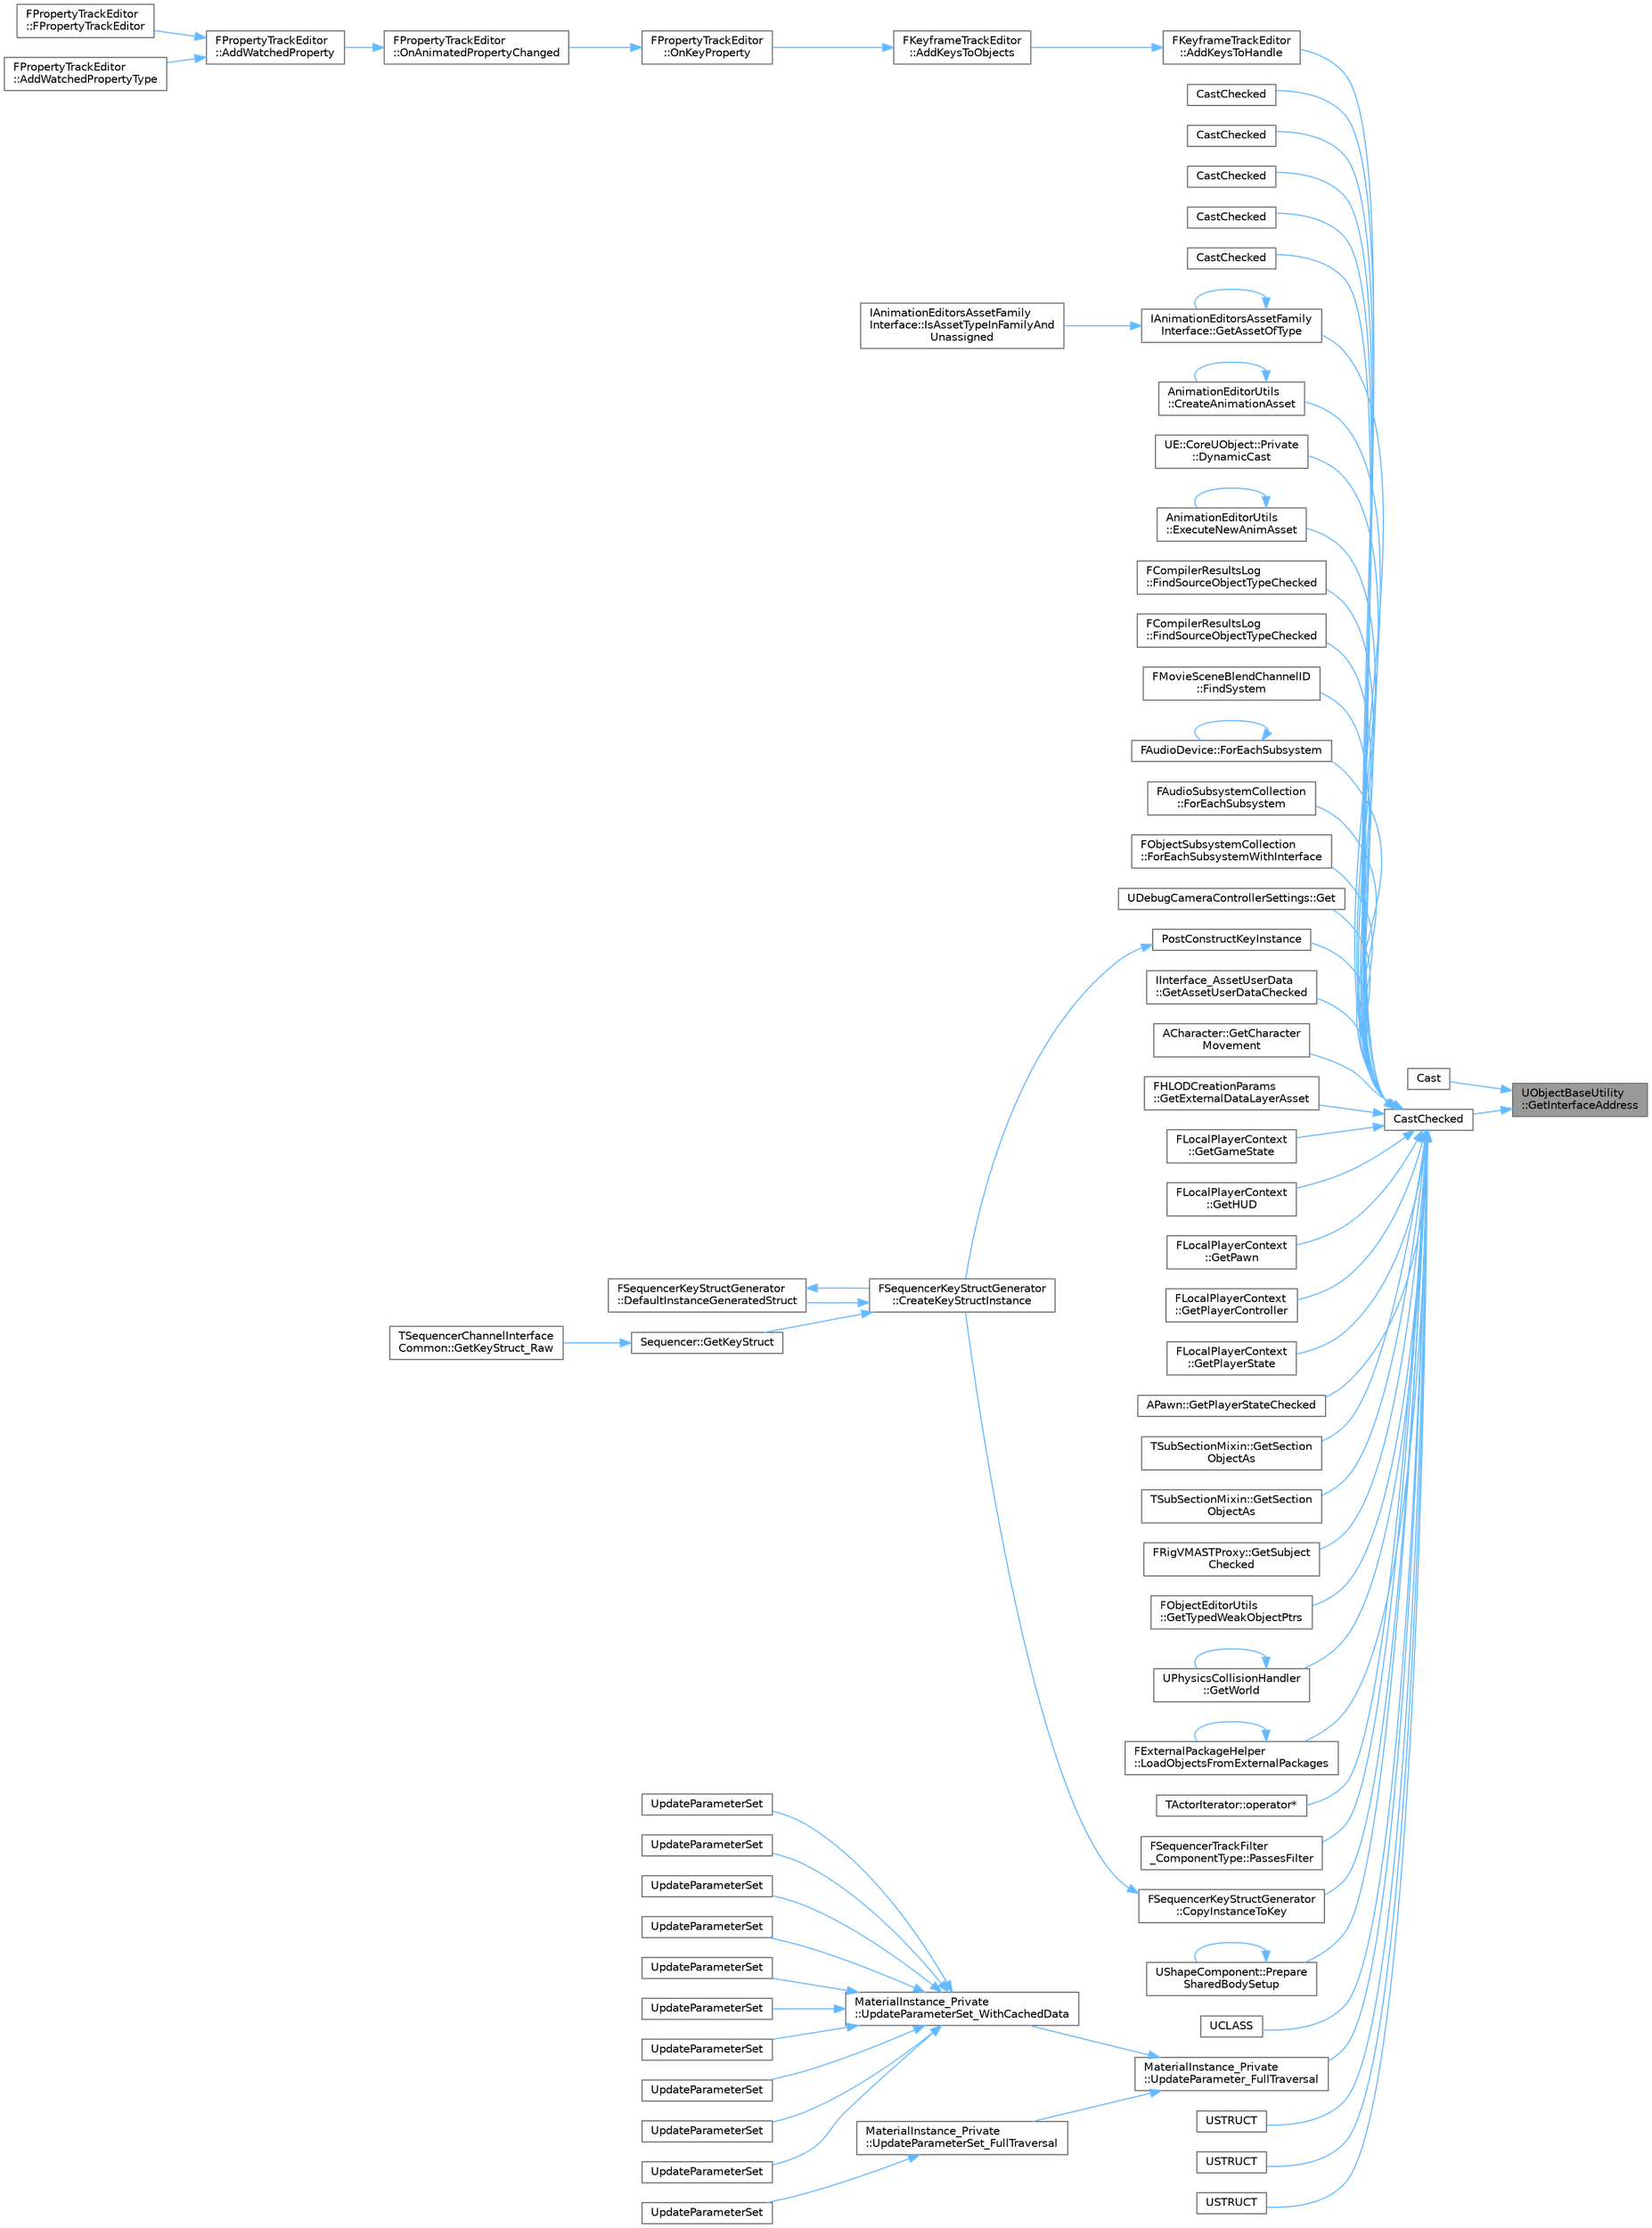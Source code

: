 digraph "UObjectBaseUtility::GetInterfaceAddress"
{
 // INTERACTIVE_SVG=YES
 // LATEX_PDF_SIZE
  bgcolor="transparent";
  edge [fontname=Helvetica,fontsize=10,labelfontname=Helvetica,labelfontsize=10];
  node [fontname=Helvetica,fontsize=10,shape=box,height=0.2,width=0.4];
  rankdir="RL";
  Node1 [id="Node000001",label="UObjectBaseUtility\l::GetInterfaceAddress",height=0.2,width=0.4,color="gray40", fillcolor="grey60", style="filled", fontcolor="black",tooltip="Returns a pointer to this object safely converted to a pointer of the specified interface class."];
  Node1 -> Node2 [id="edge1_Node000001_Node000002",dir="back",color="steelblue1",style="solid",tooltip=" "];
  Node2 [id="Node000002",label="Cast",height=0.2,width=0.4,color="grey40", fillcolor="white", style="filled",URL="$d4/d55/Casts_8h.html#ae8075a18b9eb33bd2ccb92c75f253c90",tooltip=" "];
  Node1 -> Node3 [id="edge2_Node000001_Node000003",dir="back",color="steelblue1",style="solid",tooltip=" "];
  Node3 [id="Node000003",label="CastChecked",height=0.2,width=0.4,color="grey40", fillcolor="white", style="filled",URL="$d4/d55/Casts_8h.html#aab30506d0b00905fe332e42486635487",tooltip=" "];
  Node3 -> Node4 [id="edge3_Node000003_Node000004",dir="back",color="steelblue1",style="solid",tooltip=" "];
  Node4 [id="Node000004",label="FKeyframeTrackEditor\l::AddKeysToHandle",height=0.2,width=0.4,color="grey40", fillcolor="white", style="filled",URL="$dd/d48/classFKeyframeTrackEditor.html#ac843c622c0c035ed8efb4cefc08f7e18",tooltip=" "];
  Node4 -> Node5 [id="edge4_Node000004_Node000005",dir="back",color="steelblue1",style="solid",tooltip=" "];
  Node5 [id="Node000005",label="FKeyframeTrackEditor\l::AddKeysToObjects",height=0.2,width=0.4,color="grey40", fillcolor="white", style="filled",URL="$dd/d48/classFKeyframeTrackEditor.html#abdbd114c49d7da05ea7a5705e07222de",tooltip=" "];
  Node5 -> Node6 [id="edge5_Node000005_Node000006",dir="back",color="steelblue1",style="solid",tooltip=" "];
  Node6 [id="Node000006",label="FPropertyTrackEditor\l::OnKeyProperty",height=0.2,width=0.4,color="grey40", fillcolor="white", style="filled",URL="$d2/ddf/classFPropertyTrackEditor.html#ae15f459bca140aa8ce2705a416f88b8a",tooltip="Adds a key based on a property change."];
  Node6 -> Node7 [id="edge6_Node000006_Node000007",dir="back",color="steelblue1",style="solid",tooltip=" "];
  Node7 [id="Node000007",label="FPropertyTrackEditor\l::OnAnimatedPropertyChanged",height=0.2,width=0.4,color="grey40", fillcolor="white", style="filled",URL="$d2/ddf/classFPropertyTrackEditor.html#adc7b3cca3d97597e16ba4deab8be7417",tooltip="Called by the details panel when an animatable property changes."];
  Node7 -> Node8 [id="edge7_Node000007_Node000008",dir="back",color="steelblue1",style="solid",tooltip=" "];
  Node8 [id="Node000008",label="FPropertyTrackEditor\l::AddWatchedProperty",height=0.2,width=0.4,color="grey40", fillcolor="white", style="filled",URL="$d2/ddf/classFPropertyTrackEditor.html#addad71aaf1e74ae332f42fec7a938ac7",tooltip="Adds a callback for property changes for the supplied property type name."];
  Node8 -> Node9 [id="edge8_Node000008_Node000009",dir="back",color="steelblue1",style="solid",tooltip=" "];
  Node9 [id="Node000009",label="FPropertyTrackEditor\l::FPropertyTrackEditor",height=0.2,width=0.4,color="grey40", fillcolor="white", style="filled",URL="$d2/ddf/classFPropertyTrackEditor.html#a3d57dad4004201f09a928e2ce3dfb7b7",tooltip="Constructor."];
  Node8 -> Node10 [id="edge9_Node000008_Node000010",dir="back",color="steelblue1",style="solid",tooltip=" "];
  Node10 [id="Node000010",label="FPropertyTrackEditor\l::AddWatchedPropertyType",height=0.2,width=0.4,color="grey40", fillcolor="white", style="filled",URL="$d2/ddf/classFPropertyTrackEditor.html#a76daa7a3a3094f1413e00136f235d481",tooltip="Adds a callback for property changes for the supplied property type name."];
  Node3 -> Node11 [id="edge10_Node000003_Node000011",dir="back",color="steelblue1",style="solid",tooltip=" "];
  Node11 [id="Node000011",label="CastChecked",height=0.2,width=0.4,color="grey40", fillcolor="white", style="filled",URL="$d4/d55/Casts_8h.html#a47cc703b9db3ece4dfba22093242f013",tooltip=" "];
  Node3 -> Node12 [id="edge11_Node000003_Node000012",dir="back",color="steelblue1",style="solid",tooltip=" "];
  Node12 [id="Node000012",label="CastChecked",height=0.2,width=0.4,color="grey40", fillcolor="white", style="filled",URL="$d4/d55/Casts_8h.html#aab912bd040a2ac3a3077fc16da72d217",tooltip=" "];
  Node3 -> Node13 [id="edge12_Node000003_Node000013",dir="back",color="steelblue1",style="solid",tooltip=" "];
  Node13 [id="Node000013",label="CastChecked",height=0.2,width=0.4,color="grey40", fillcolor="white", style="filled",URL="$d4/d55/Casts_8h.html#a7e84f9b503e32e6eabedb57929ac66da",tooltip=" "];
  Node3 -> Node14 [id="edge13_Node000003_Node000014",dir="back",color="steelblue1",style="solid",tooltip=" "];
  Node14 [id="Node000014",label="CastChecked",height=0.2,width=0.4,color="grey40", fillcolor="white", style="filled",URL="$d4/d55/Casts_8h.html#a8505af7413d85e1bc83d1e540f4431b8",tooltip=" "];
  Node3 -> Node15 [id="edge14_Node000003_Node000015",dir="back",color="steelblue1",style="solid",tooltip=" "];
  Node15 [id="Node000015",label="CastChecked",height=0.2,width=0.4,color="grey40", fillcolor="white", style="filled",URL="$d4/d55/Casts_8h.html#a6adb368810bfe78fad9758cac11b67e7",tooltip=" "];
  Node3 -> Node16 [id="edge15_Node000003_Node000016",dir="back",color="steelblue1",style="solid",tooltip=" "];
  Node16 [id="Node000016",label="FSequencerKeyStructGenerator\l::CopyInstanceToKey",height=0.2,width=0.4,color="grey40", fillcolor="white", style="filled",URL="$d2/dc3/classFSequencerKeyStructGenerator.html#aa5655091a2d0f821f58ee76137cb42c2",tooltip="Applies reflected values from the key struct instance back into the channel, called on user-interacti..."];
  Node16 -> Node17 [id="edge16_Node000016_Node000017",dir="back",color="steelblue1",style="solid",tooltip=" "];
  Node17 [id="Node000017",label="FSequencerKeyStructGenerator\l::CreateKeyStructInstance",height=0.2,width=0.4,color="grey40", fillcolor="white", style="filled",URL="$d2/dc3/classFSequencerKeyStructGenerator.html#a1618b8838a9dc26bb67e013efb07b491",tooltip="Create a new struct instance using the specified channel and key handles."];
  Node17 -> Node18 [id="edge17_Node000017_Node000018",dir="back",color="steelblue1",style="solid",tooltip=" "];
  Node18 [id="Node000018",label="FSequencerKeyStructGenerator\l::DefaultInstanceGeneratedStruct",height=0.2,width=0.4,color="grey40", fillcolor="white", style="filled",URL="$d2/dc3/classFSequencerKeyStructGenerator.html#ae874670d1a38a0171fd72104a009b0d6",tooltip="Create a new generated key struct by reflecting array properties with 'KeyTimes' and 'KeyValues' meta..."];
  Node18 -> Node17 [id="edge18_Node000018_Node000017",dir="back",color="steelblue1",style="solid",tooltip=" "];
  Node17 -> Node19 [id="edge19_Node000017_Node000019",dir="back",color="steelblue1",style="solid",tooltip=" "];
  Node19 [id="Node000019",label="Sequencer::GetKeyStruct",height=0.2,width=0.4,color="grey40", fillcolor="white", style="filled",URL="$d5/dd3/namespaceSequencer.html#ab95181de79e2f7534f3e325f7ef5ec30",tooltip="Get a transient key structure that can be added to a details panel to enable editing of a single key."];
  Node19 -> Node20 [id="edge20_Node000019_Node000020",dir="back",color="steelblue1",style="solid",tooltip=" "];
  Node20 [id="Node000020",label="TSequencerChannelInterface\lCommon::GetKeyStruct_Raw",height=0.2,width=0.4,color="grey40", fillcolor="white", style="filled",URL="$da/dae/structTSequencerChannelInterfaceCommon.html#acedcea4f20069dd159255a9e34d118ca",tooltip="Get an editable key struct for the specified key."];
  Node3 -> Node21 [id="edge21_Node000003_Node000021",dir="back",color="steelblue1",style="solid",tooltip=" "];
  Node21 [id="Node000021",label="AnimationEditorUtils\l::CreateAnimationAsset",height=0.2,width=0.4,color="grey40", fillcolor="white", style="filled",URL="$d6/d71/namespaceAnimationEditorUtils.html#af3a8071c018c5633e493934f64450342",tooltip=" "];
  Node21 -> Node21 [id="edge22_Node000021_Node000021",dir="back",color="steelblue1",style="solid",tooltip=" "];
  Node3 -> Node22 [id="edge23_Node000003_Node000022",dir="back",color="steelblue1",style="solid",tooltip=" "];
  Node22 [id="Node000022",label="UE::CoreUObject::Private\l::DynamicCast",height=0.2,width=0.4,color="grey40", fillcolor="white", style="filled",URL="$d9/d98/namespaceUE_1_1CoreUObject_1_1Private.html#aa47d0b69fc7fb0f023161b7c1c85947b",tooltip=" "];
  Node3 -> Node23 [id="edge24_Node000003_Node000023",dir="back",color="steelblue1",style="solid",tooltip=" "];
  Node23 [id="Node000023",label="AnimationEditorUtils\l::ExecuteNewAnimAsset",height=0.2,width=0.4,color="grey40", fillcolor="white", style="filled",URL="$d6/d71/namespaceAnimationEditorUtils.html#a3a5781e97aa09ef9371acaeee5595bb1",tooltip=" "];
  Node23 -> Node23 [id="edge25_Node000023_Node000023",dir="back",color="steelblue1",style="solid",tooltip=" "];
  Node3 -> Node24 [id="edge26_Node000003_Node000024",dir="back",color="steelblue1",style="solid",tooltip=" "];
  Node24 [id="Node000024",label="FCompilerResultsLog\l::FindSourceObjectTypeChecked",height=0.2,width=0.4,color="grey40", fillcolor="white", style="filled",URL="$d4/d9d/classFCompilerResultsLog.html#aaf3ec718e603c744bd2d31e1ab78ebc1",tooltip="Returns the true source object for the passed in object; does type checking on the result."];
  Node3 -> Node25 [id="edge27_Node000003_Node000025",dir="back",color="steelblue1",style="solid",tooltip=" "];
  Node25 [id="Node000025",label="FCompilerResultsLog\l::FindSourceObjectTypeChecked",height=0.2,width=0.4,color="grey40", fillcolor="white", style="filled",URL="$d4/d9d/classFCompilerResultsLog.html#a4ddc9fa472ffbb80aeb0b24c04d5f008",tooltip=" "];
  Node3 -> Node26 [id="edge28_Node000003_Node000026",dir="back",color="steelblue1",style="solid",tooltip=" "];
  Node26 [id="Node000026",label="FMovieSceneBlendChannelID\l::FindSystem",height=0.2,width=0.4,color="grey40", fillcolor="white", style="filled",URL="$de/d45/structFMovieSceneBlendChannelID.html#a8fbf323494c966f4d5d0bf684ce30bc6",tooltip="Returns the blender system instance found in a given linker."];
  Node3 -> Node27 [id="edge29_Node000003_Node000027",dir="back",color="steelblue1",style="solid",tooltip=" "];
  Node27 [id="Node000027",label="FAudioDevice::ForEachSubsystem",height=0.2,width=0.4,color="grey40", fillcolor="white", style="filled",URL="$d7/db1/classFAudioDevice.html#aae7e10fc17772d56f7dab0d6c77d9a91",tooltip="Performs the given operation on all subsystems of the given class."];
  Node27 -> Node27 [id="edge30_Node000027_Node000027",dir="back",color="steelblue1",style="solid",tooltip=" "];
  Node3 -> Node28 [id="edge31_Node000003_Node000028",dir="back",color="steelblue1",style="solid",tooltip=" "];
  Node28 [id="Node000028",label="FAudioSubsystemCollection\l::ForEachSubsystem",height=0.2,width=0.4,color="grey40", fillcolor="white", style="filled",URL="$d4/d5d/classFAudioSubsystemCollection.html#a2a4642076d2cdaa9b957b85ee7e41432",tooltip=" "];
  Node3 -> Node29 [id="edge32_Node000003_Node000029",dir="back",color="steelblue1",style="solid",tooltip=" "];
  Node29 [id="Node000029",label="FObjectSubsystemCollection\l::ForEachSubsystemWithInterface",height=0.2,width=0.4,color="grey40", fillcolor="white", style="filled",URL="$d3/da5/classFObjectSubsystemCollection.html#a5250d64fa5499ceb03ef07ef8363dc6c",tooltip=" "];
  Node3 -> Node30 [id="edge33_Node000003_Node000030",dir="back",color="steelblue1",style="solid",tooltip=" "];
  Node30 [id="Node000030",label="UDebugCameraControllerSettings::Get",height=0.2,width=0.4,color="grey40", fillcolor="white", style="filled",URL="$d6/d6f/classUDebugCameraControllerSettings.html#af1c1ca51f3c5342128bf71c07d5adf88",tooltip=" "];
  Node3 -> Node31 [id="edge34_Node000003_Node000031",dir="back",color="steelblue1",style="solid",tooltip=" "];
  Node31 [id="Node000031",label="IAnimationEditorsAssetFamily\lInterface::GetAssetOfType",height=0.2,width=0.4,color="grey40", fillcolor="white", style="filled",URL="$db/d4f/structIAnimationEditorsAssetFamilyInterface.html#ad9622fdc773e28c7629ab02e2a55846f",tooltip=" "];
  Node31 -> Node31 [id="edge35_Node000031_Node000031",dir="back",color="steelblue1",style="solid",tooltip=" "];
  Node31 -> Node32 [id="edge36_Node000031_Node000032",dir="back",color="steelblue1",style="solid",tooltip=" "];
  Node32 [id="Node000032",label="IAnimationEditorsAssetFamily\lInterface::IsAssetTypeInFamilyAnd\lUnassigned",height=0.2,width=0.4,color="grey40", fillcolor="white", style="filled",URL="$db/d4f/structIAnimationEditorsAssetFamilyInterface.html#ab56600b7ff27ed276d4714efc42de545",tooltip=" "];
  Node3 -> Node33 [id="edge37_Node000003_Node000033",dir="back",color="steelblue1",style="solid",tooltip=" "];
  Node33 [id="Node000033",label="IInterface_AssetUserData\l::GetAssetUserDataChecked",height=0.2,width=0.4,color="grey40", fillcolor="white", style="filled",URL="$dd/dbe/classIInterface__AssetUserData.html#ace4b99441f4cd5578f769d1178e2ee1f",tooltip=" "];
  Node3 -> Node34 [id="edge38_Node000003_Node000034",dir="back",color="steelblue1",style="solid",tooltip=" "];
  Node34 [id="Node000034",label="ACharacter::GetCharacter\lMovement",height=0.2,width=0.4,color="grey40", fillcolor="white", style="filled",URL="$df/d70/classACharacter.html#ab799933f3fd5e30cbeca943695c9d021",tooltip="Returns CharacterMovement subobject."];
  Node3 -> Node35 [id="edge39_Node000003_Node000035",dir="back",color="steelblue1",style="solid",tooltip=" "];
  Node35 [id="Node000035",label="FHLODCreationParams\l::GetExternalDataLayerAsset",height=0.2,width=0.4,color="grey40", fillcolor="white", style="filled",URL="$d0/d79/structFHLODCreationParams.html#a59faadb858606f40c146a6da49318239",tooltip=" "];
  Node3 -> Node36 [id="edge40_Node000003_Node000036",dir="back",color="steelblue1",style="solid",tooltip=" "];
  Node36 [id="Node000036",label="FLocalPlayerContext\l::GetGameState",height=0.2,width=0.4,color="grey40", fillcolor="white", style="filled",URL="$d5/db0/structFLocalPlayerContext.html#a03c177958f02024d8e664ea5f31bef7a",tooltip="Templated Getter for the Game State."];
  Node3 -> Node37 [id="edge41_Node000003_Node000037",dir="back",color="steelblue1",style="solid",tooltip=" "];
  Node37 [id="Node000037",label="FLocalPlayerContext\l::GetHUD",height=0.2,width=0.4,color="grey40", fillcolor="white", style="filled",URL="$d5/db0/structFLocalPlayerContext.html#a94ac85ea088c839a06032396efdd54c3",tooltip="Templated Getter for the HUD."];
  Node3 -> Node38 [id="edge42_Node000003_Node000038",dir="back",color="steelblue1",style="solid",tooltip=" "];
  Node38 [id="Node000038",label="FLocalPlayerContext\l::GetPawn",height=0.2,width=0.4,color="grey40", fillcolor="white", style="filled",URL="$d5/db0/structFLocalPlayerContext.html#acb8e9c19ea988ef7f966efc4bfe62f42",tooltip="Templated getter for the player's pawn."];
  Node3 -> Node39 [id="edge43_Node000003_Node000039",dir="back",color="steelblue1",style="solid",tooltip=" "];
  Node39 [id="Node000039",label="FLocalPlayerContext\l::GetPlayerController",height=0.2,width=0.4,color="grey40", fillcolor="white", style="filled",URL="$d5/db0/structFLocalPlayerContext.html#acd33ae589f48ba9f8e57c0bbcc552301",tooltip="Templated version of GetPlayerController()"];
  Node3 -> Node40 [id="edge44_Node000003_Node000040",dir="back",color="steelblue1",style="solid",tooltip=" "];
  Node40 [id="Node000040",label="FLocalPlayerContext\l::GetPlayerState",height=0.2,width=0.4,color="grey40", fillcolor="white", style="filled",URL="$d5/db0/structFLocalPlayerContext.html#a434f710bc7a9f5b2f69a2c4380e31f9a",tooltip="Templated Getter for the Player State."];
  Node3 -> Node41 [id="edge45_Node000003_Node000041",dir="back",color="steelblue1",style="solid",tooltip=" "];
  Node41 [id="Node000041",label="APawn::GetPlayerStateChecked",height=0.2,width=0.4,color="grey40", fillcolor="white", style="filled",URL="$db/dc7/classAPawn.html#a5d09fd13cd0b0e436067454ca5180bfb",tooltip="Templated convenience version of GetPlayerState which checks the type is as presumed."];
  Node3 -> Node42 [id="edge46_Node000003_Node000042",dir="back",color="steelblue1",style="solid",tooltip=" "];
  Node42 [id="Node000042",label="TSubSectionMixin::GetSection\lObjectAs",height=0.2,width=0.4,color="grey40", fillcolor="white", style="filled",URL="$db/d4f/classTSubSectionMixin.html#afdd43e91291eb1452f8e01f4d24e775c",tooltip=" "];
  Node3 -> Node43 [id="edge47_Node000003_Node000043",dir="back",color="steelblue1",style="solid",tooltip=" "];
  Node43 [id="Node000043",label="TSubSectionMixin::GetSection\lObjectAs",height=0.2,width=0.4,color="grey40", fillcolor="white", style="filled",URL="$db/d4f/classTSubSectionMixin.html#aa079ea5f68907a6b3dbd1fe1884affb1",tooltip=" "];
  Node3 -> Node44 [id="edge48_Node000003_Node000044",dir="back",color="steelblue1",style="solid",tooltip=" "];
  Node44 [id="Node000044",label="FRigVMASTProxy::GetSubject\lChecked",height=0.2,width=0.4,color="grey40", fillcolor="white", style="filled",URL="$db/d2a/classFRigVMASTProxy.html#a1a59a825290451048117c66ed8f6a71d",tooltip=" "];
  Node3 -> Node45 [id="edge49_Node000003_Node000045",dir="back",color="steelblue1",style="solid",tooltip=" "];
  Node45 [id="Node000045",label="FObjectEditorUtils\l::GetTypedWeakObjectPtrs",height=0.2,width=0.4,color="grey40", fillcolor="white", style="filled",URL="$d3/d65/namespaceFObjectEditorUtils.html#aae2efb764b1fa88a8e57a62c65468492",tooltip="Helper function to convert the input for GetActions to a list that can be used for delegates."];
  Node3 -> Node46 [id="edge50_Node000003_Node000046",dir="back",color="steelblue1",style="solid",tooltip=" "];
  Node46 [id="Node000046",label="UPhysicsCollisionHandler\l::GetWorld",height=0.2,width=0.4,color="grey40", fillcolor="white", style="filled",URL="$d2/daa/classUPhysicsCollisionHandler.html#a203cce2d1166f5bb2b325690b0499433",tooltip="Get the world we are handling collisions for."];
  Node46 -> Node46 [id="edge51_Node000046_Node000046",dir="back",color="steelblue1",style="solid",tooltip=" "];
  Node3 -> Node47 [id="edge52_Node000003_Node000047",dir="back",color="steelblue1",style="solid",tooltip=" "];
  Node47 [id="Node000047",label="FExternalPackageHelper\l::LoadObjectsFromExternalPackages",height=0.2,width=0.4,color="grey40", fillcolor="white", style="filled",URL="$da/da8/classFExternalPackageHelper.html#a70523e319a481ca08695a24c6ab949f9",tooltip="Loads objects from an external package."];
  Node47 -> Node47 [id="edge53_Node000047_Node000047",dir="back",color="steelblue1",style="solid",tooltip=" "];
  Node3 -> Node48 [id="edge54_Node000003_Node000048",dir="back",color="steelblue1",style="solid",tooltip=" "];
  Node48 [id="Node000048",label="TActorIterator::operator*",height=0.2,width=0.4,color="grey40", fillcolor="white", style="filled",URL="$d2/d95/classTActorIterator.html#a760a638c074adae13cc318034ba2705f",tooltip="Returns the current suitable actor pointed at by the Iterator."];
  Node3 -> Node49 [id="edge55_Node000003_Node000049",dir="back",color="steelblue1",style="solid",tooltip=" "];
  Node49 [id="Node000049",label="FSequencerTrackFilter\l_ComponentType::PassesFilter",height=0.2,width=0.4,color="grey40", fillcolor="white", style="filled",URL="$d7/ddd/classFSequencerTrackFilter__ComponentType.html#afc858a721059ec3b2ea527067e00febf",tooltip=" "];
  Node3 -> Node50 [id="edge56_Node000003_Node000050",dir="back",color="steelblue1",style="solid",tooltip=" "];
  Node50 [id="Node000050",label="PostConstructKeyInstance",height=0.2,width=0.4,color="grey40", fillcolor="white", style="filled",URL="$d1/df1/SequencerKeyStructGenerator_8h.html#a6205eb8212d2b6ded48df95e7c624309",tooltip="Called to initialize a newly allocated key struct for editing."];
  Node50 -> Node17 [id="edge57_Node000050_Node000017",dir="back",color="steelblue1",style="solid",tooltip=" "];
  Node3 -> Node51 [id="edge58_Node000003_Node000051",dir="back",color="steelblue1",style="solid",tooltip=" "];
  Node51 [id="Node000051",label="UShapeComponent::Prepare\lSharedBodySetup",height=0.2,width=0.4,color="grey40", fillcolor="white", style="filled",URL="$dd/dc3/classUShapeComponent.html#a8749f40856b03cdaac2895717c81ec7b",tooltip="Checks if a shared body setup is available (and if we're eligible for it)."];
  Node51 -> Node51 [id="edge59_Node000051_Node000051",dir="back",color="steelblue1",style="solid",tooltip=" "];
  Node3 -> Node52 [id="edge60_Node000003_Node000052",dir="back",color="steelblue1",style="solid",tooltip=" "];
  Node52 [id="Node000052",label="UCLASS",height=0.2,width=0.4,color="grey40", fillcolor="white", style="filled",URL="$d7/d2a/AnimationSettings_8h.html#a423673fc0112544852d21aa5fa46cd19",tooltip="Default animation settings."];
  Node3 -> Node53 [id="edge61_Node000003_Node000053",dir="back",color="steelblue1",style="solid",tooltip=" "];
  Node53 [id="Node000053",label="MaterialInstance_Private\l::UpdateParameter_FullTraversal",height=0.2,width=0.4,color="grey40", fillcolor="white", style="filled",URL="$dd/dcf/namespaceMaterialInstance__Private.html#a9718100248216c6e18317cdb7dbe7d73",tooltip=" "];
  Node53 -> Node54 [id="edge62_Node000053_Node000054",dir="back",color="steelblue1",style="solid",tooltip=" "];
  Node54 [id="Node000054",label="MaterialInstance_Private\l::UpdateParameterSet_FullTraversal",height=0.2,width=0.4,color="grey40", fillcolor="white", style="filled",URL="$dd/dcf/namespaceMaterialInstance__Private.html#aedb8c8be92d5155966ec6ce08a772749",tooltip=" "];
  Node54 -> Node55 [id="edge63_Node000054_Node000055",dir="back",color="steelblue1",style="solid",tooltip=" "];
  Node55 [id="Node000055",label="UpdateParameterSet",height=0.2,width=0.4,color="grey40", fillcolor="white", style="filled",URL="$dd/df7/MaterialInstanceUpdateParameterSet_8h.html#a9675b09b854c707b23a3fd8ec28f1546",tooltip="This function takes a array of parameter structs and attempts to establish a reference to the express..."];
  Node53 -> Node56 [id="edge64_Node000053_Node000056",dir="back",color="steelblue1",style="solid",tooltip=" "];
  Node56 [id="Node000056",label="MaterialInstance_Private\l::UpdateParameterSet_WithCachedData",height=0.2,width=0.4,color="grey40", fillcolor="white", style="filled",URL="$dd/dcf/namespaceMaterialInstance__Private.html#a5c08b4bf33b34702d58e85a6334b9390",tooltip=" "];
  Node56 -> Node57 [id="edge65_Node000056_Node000057",dir="back",color="steelblue1",style="solid",tooltip=" "];
  Node57 [id="Node000057",label="UpdateParameterSet",height=0.2,width=0.4,color="grey40", fillcolor="white", style="filled",URL="$dd/df7/MaterialInstanceUpdateParameterSet_8h.html#a191da4193f98d345a2668f35fa52fa51",tooltip=" "];
  Node56 -> Node58 [id="edge66_Node000056_Node000058",dir="back",color="steelblue1",style="solid",tooltip=" "];
  Node58 [id="Node000058",label="UpdateParameterSet",height=0.2,width=0.4,color="grey40", fillcolor="white", style="filled",URL="$dd/df7/MaterialInstanceUpdateParameterSet_8h.html#a41c7883a04b2f346b15bc793f041b8d2",tooltip=" "];
  Node56 -> Node59 [id="edge67_Node000056_Node000059",dir="back",color="steelblue1",style="solid",tooltip=" "];
  Node59 [id="Node000059",label="UpdateParameterSet",height=0.2,width=0.4,color="grey40", fillcolor="white", style="filled",URL="$dd/df7/MaterialInstanceUpdateParameterSet_8h.html#acd2a5bd8319d95234de1e25c6dd731b4",tooltip=" "];
  Node56 -> Node60 [id="edge68_Node000056_Node000060",dir="back",color="steelblue1",style="solid",tooltip=" "];
  Node60 [id="Node000060",label="UpdateParameterSet",height=0.2,width=0.4,color="grey40", fillcolor="white", style="filled",URL="$dd/df7/MaterialInstanceUpdateParameterSet_8h.html#a0b34c55eb3db2dcf180696adc91708f1",tooltip="Overloads for UpdateParameterSet to use cached data for types that can leverage it."];
  Node56 -> Node61 [id="edge69_Node000056_Node000061",dir="back",color="steelblue1",style="solid",tooltip=" "];
  Node61 [id="Node000061",label="UpdateParameterSet",height=0.2,width=0.4,color="grey40", fillcolor="white", style="filled",URL="$dd/df7/MaterialInstanceUpdateParameterSet_8h.html#a9197a0e2af6541b547fa5034fa508f7d",tooltip=" "];
  Node56 -> Node62 [id="edge70_Node000056_Node000062",dir="back",color="steelblue1",style="solid",tooltip=" "];
  Node62 [id="Node000062",label="UpdateParameterSet",height=0.2,width=0.4,color="grey40", fillcolor="white", style="filled",URL="$dd/df7/MaterialInstanceUpdateParameterSet_8h.html#af6a2e5575bf58946311b29b4f46a543d",tooltip=" "];
  Node56 -> Node63 [id="edge71_Node000056_Node000063",dir="back",color="steelblue1",style="solid",tooltip=" "];
  Node63 [id="Node000063",label="UpdateParameterSet",height=0.2,width=0.4,color="grey40", fillcolor="white", style="filled",URL="$dd/df7/MaterialInstanceUpdateParameterSet_8h.html#a650cdafab28d3433d81e7fe8aa012c2d",tooltip=" "];
  Node56 -> Node64 [id="edge72_Node000056_Node000064",dir="back",color="steelblue1",style="solid",tooltip=" "];
  Node64 [id="Node000064",label="UpdateParameterSet",height=0.2,width=0.4,color="grey40", fillcolor="white", style="filled",URL="$dd/df7/MaterialInstanceUpdateParameterSet_8h.html#ac5cd69327ef3af9d2ca75a12b5bf7578",tooltip=" "];
  Node56 -> Node65 [id="edge73_Node000056_Node000065",dir="back",color="steelblue1",style="solid",tooltip=" "];
  Node65 [id="Node000065",label="UpdateParameterSet",height=0.2,width=0.4,color="grey40", fillcolor="white", style="filled",URL="$dd/df7/MaterialInstanceUpdateParameterSet_8h.html#af8159ad46b1f0db0c7d9872cc7c36307",tooltip=" "];
  Node56 -> Node66 [id="edge74_Node000056_Node000066",dir="back",color="steelblue1",style="solid",tooltip=" "];
  Node66 [id="Node000066",label="UpdateParameterSet",height=0.2,width=0.4,color="grey40", fillcolor="white", style="filled",URL="$dd/df7/MaterialInstanceUpdateParameterSet_8h.html#a2e55555242ff3a351bc87937cd71ed10",tooltip=" "];
  Node3 -> Node67 [id="edge75_Node000003_Node000067",dir="back",color="steelblue1",style="solid",tooltip=" "];
  Node67 [id="Node000067",label="USTRUCT",height=0.2,width=0.4,color="grey40", fillcolor="white", style="filled",URL="$d5/d91/EditorStateCollection_8h.html#a0ab777830100db638d43855248ea8448",tooltip="An immutable collection of editor state objects that can be queried and iterated upon."];
  Node3 -> Node68 [id="edge76_Node000003_Node000068",dir="back",color="steelblue1",style="solid",tooltip=" "];
  Node68 [id="Node000068",label="USTRUCT",height=0.2,width=0.4,color="grey40", fillcolor="white", style="filled",URL="$da/dfa/MetasoundFrontendDocumentBuilder_8h.html#ab03e8375b19700dbedd878bbd88e1f9b",tooltip=" "];
  Node3 -> Node69 [id="edge77_Node000003_Node000069",dir="back",color="steelblue1",style="solid",tooltip=" "];
  Node69 [id="Node000069",label="USTRUCT",height=0.2,width=0.4,color="grey40", fillcolor="white", style="filled",URL="$d2/d40/MovieSceneDecorationContainer_8h.html#a1af330439dee94857d056b5390f8b3de",tooltip=" "];
}
